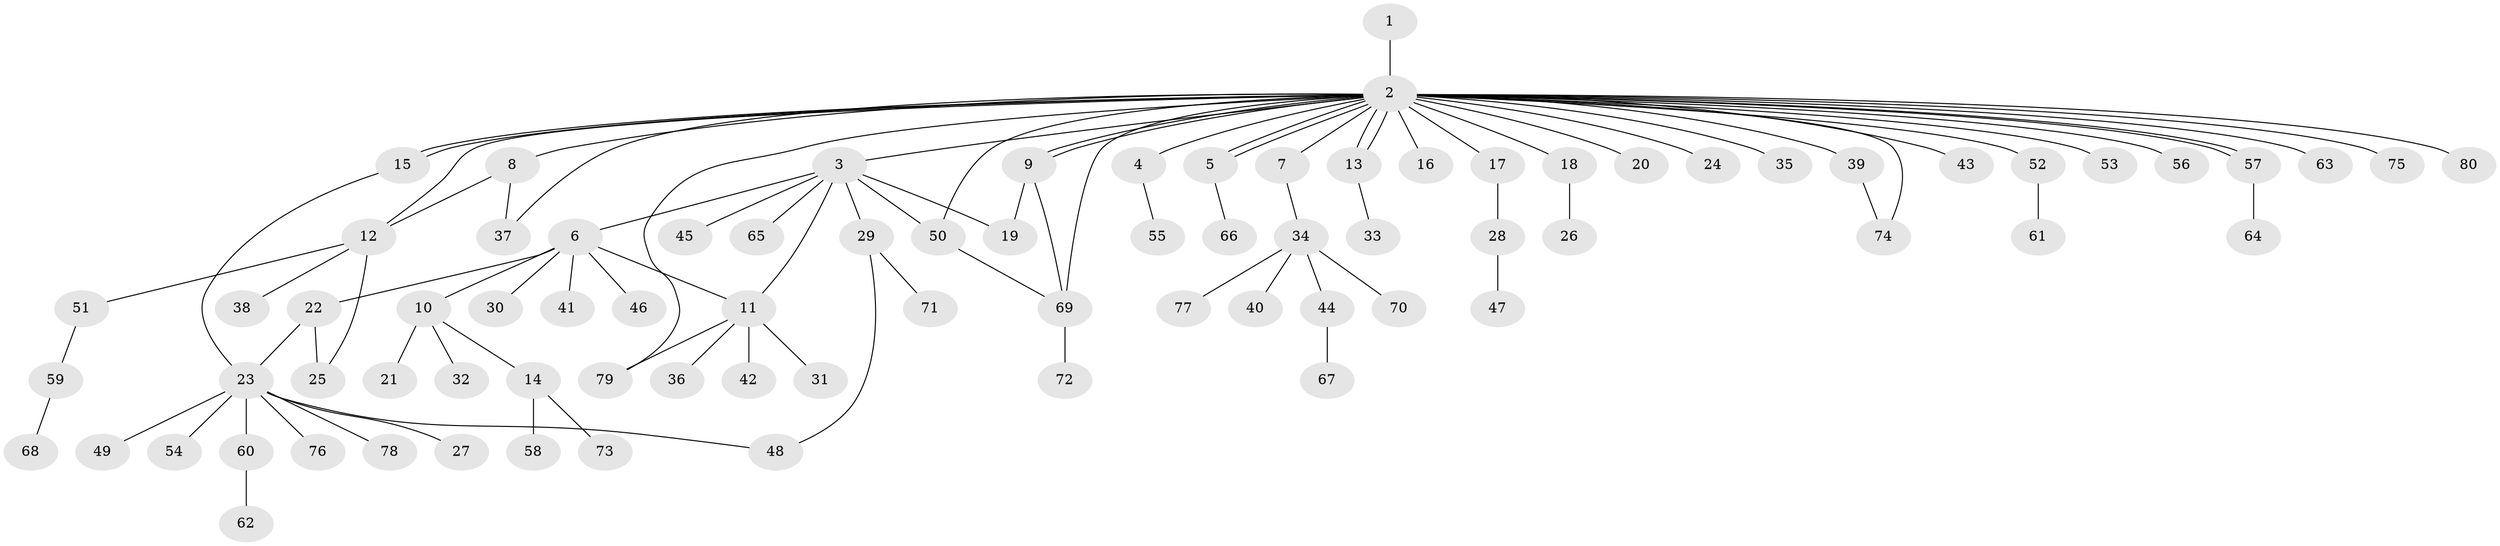 // Generated by graph-tools (version 1.1) at 2025/47/03/09/25 04:47:18]
// undirected, 80 vertices, 96 edges
graph export_dot {
graph [start="1"]
  node [color=gray90,style=filled];
  1;
  2;
  3;
  4;
  5;
  6;
  7;
  8;
  9;
  10;
  11;
  12;
  13;
  14;
  15;
  16;
  17;
  18;
  19;
  20;
  21;
  22;
  23;
  24;
  25;
  26;
  27;
  28;
  29;
  30;
  31;
  32;
  33;
  34;
  35;
  36;
  37;
  38;
  39;
  40;
  41;
  42;
  43;
  44;
  45;
  46;
  47;
  48;
  49;
  50;
  51;
  52;
  53;
  54;
  55;
  56;
  57;
  58;
  59;
  60;
  61;
  62;
  63;
  64;
  65;
  66;
  67;
  68;
  69;
  70;
  71;
  72;
  73;
  74;
  75;
  76;
  77;
  78;
  79;
  80;
  1 -- 2;
  2 -- 3;
  2 -- 4;
  2 -- 5;
  2 -- 5;
  2 -- 7;
  2 -- 8;
  2 -- 9;
  2 -- 9;
  2 -- 12;
  2 -- 13;
  2 -- 13;
  2 -- 15;
  2 -- 15;
  2 -- 16;
  2 -- 17;
  2 -- 18;
  2 -- 20;
  2 -- 24;
  2 -- 35;
  2 -- 37;
  2 -- 39;
  2 -- 43;
  2 -- 50;
  2 -- 52;
  2 -- 53;
  2 -- 56;
  2 -- 57;
  2 -- 57;
  2 -- 63;
  2 -- 69;
  2 -- 74;
  2 -- 75;
  2 -- 79;
  2 -- 80;
  3 -- 6;
  3 -- 11;
  3 -- 19;
  3 -- 29;
  3 -- 45;
  3 -- 50;
  3 -- 65;
  4 -- 55;
  5 -- 66;
  6 -- 10;
  6 -- 11;
  6 -- 22;
  6 -- 30;
  6 -- 41;
  6 -- 46;
  7 -- 34;
  8 -- 12;
  8 -- 37;
  9 -- 19;
  9 -- 69;
  10 -- 14;
  10 -- 21;
  10 -- 32;
  11 -- 31;
  11 -- 36;
  11 -- 42;
  11 -- 79;
  12 -- 25;
  12 -- 38;
  12 -- 51;
  13 -- 33;
  14 -- 58;
  14 -- 73;
  15 -- 23;
  17 -- 28;
  18 -- 26;
  22 -- 23;
  22 -- 25;
  23 -- 27;
  23 -- 48;
  23 -- 49;
  23 -- 54;
  23 -- 60;
  23 -- 76;
  23 -- 78;
  28 -- 47;
  29 -- 48;
  29 -- 71;
  34 -- 40;
  34 -- 44;
  34 -- 70;
  34 -- 77;
  39 -- 74;
  44 -- 67;
  50 -- 69;
  51 -- 59;
  52 -- 61;
  57 -- 64;
  59 -- 68;
  60 -- 62;
  69 -- 72;
}
